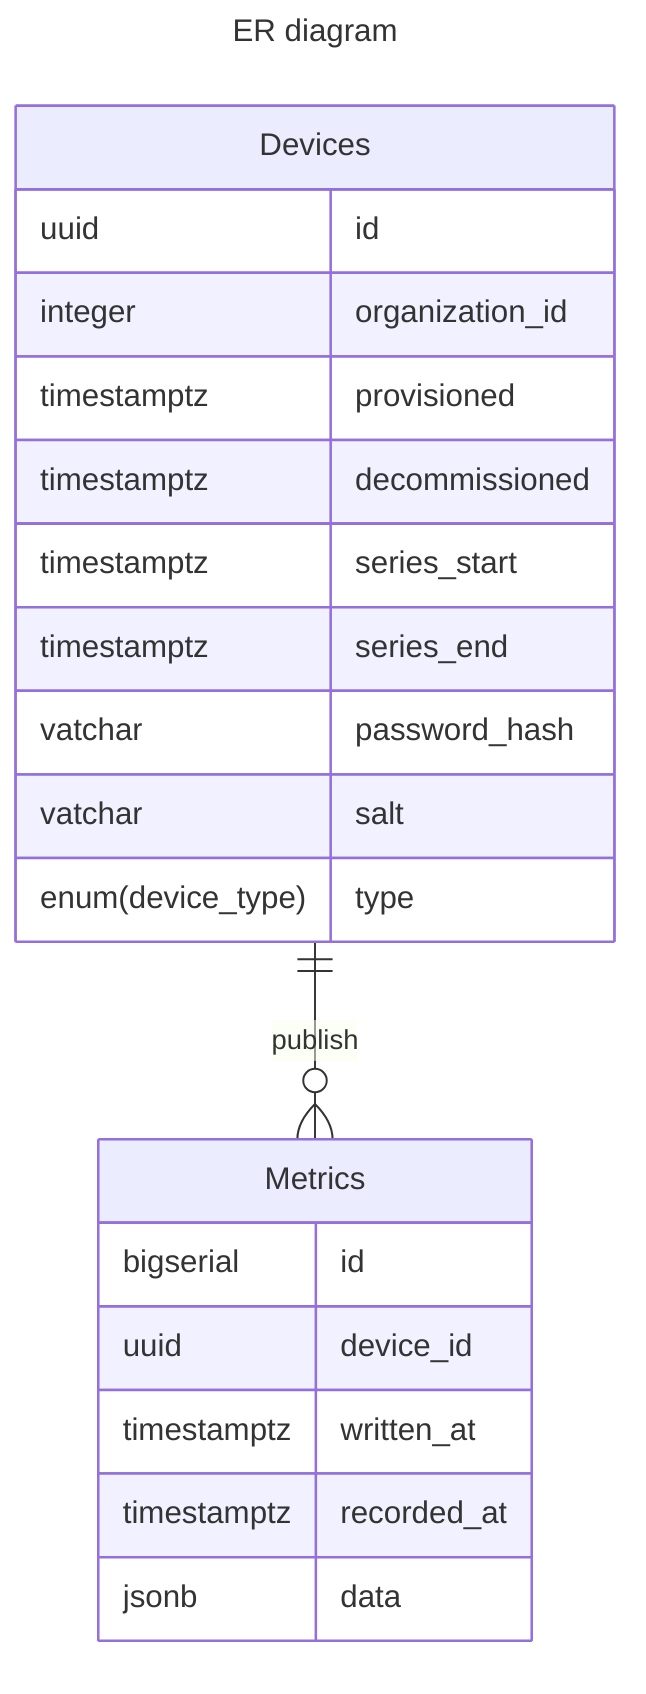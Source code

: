 ---
title: ER diagram
---
erDiagram

Devices||--o{ Metrics : publish
Devices {
  uuid id
  integer organization_id
  timestamptz provisioned
  timestamptz decommissioned
  timestamptz series_start
  timestamptz series_end
  vatchar password_hash
  vatchar salt
  enum(device_type) type
}
Metrics {
  bigserial id
  uuid device_id
  timestamptz written_at
  timestamptz recorded_at
  jsonb data
}